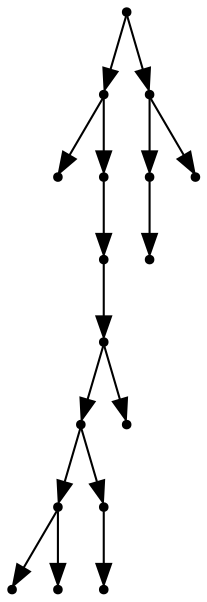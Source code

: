 digraph {
  16 [shape=point];
  11 [shape=point];
  0 [shape=point];
  10 [shape=point];
  9 [shape=point];
  8 [shape=point];
  6 [shape=point];
  3 [shape=point];
  1 [shape=point];
  2 [shape=point];
  5 [shape=point];
  4 [shape=point];
  7 [shape=point];
  15 [shape=point];
  13 [shape=point];
  12 [shape=point];
  14 [shape=point];
16 -> 11;
11 -> 0;
11 -> 10;
10 -> 9;
9 -> 8;
8 -> 6;
6 -> 3;
3 -> 1;
3 -> 2;
6 -> 5;
5 -> 4;
8 -> 7;
16 -> 15;
15 -> 13;
13 -> 12;
15 -> 14;
}
